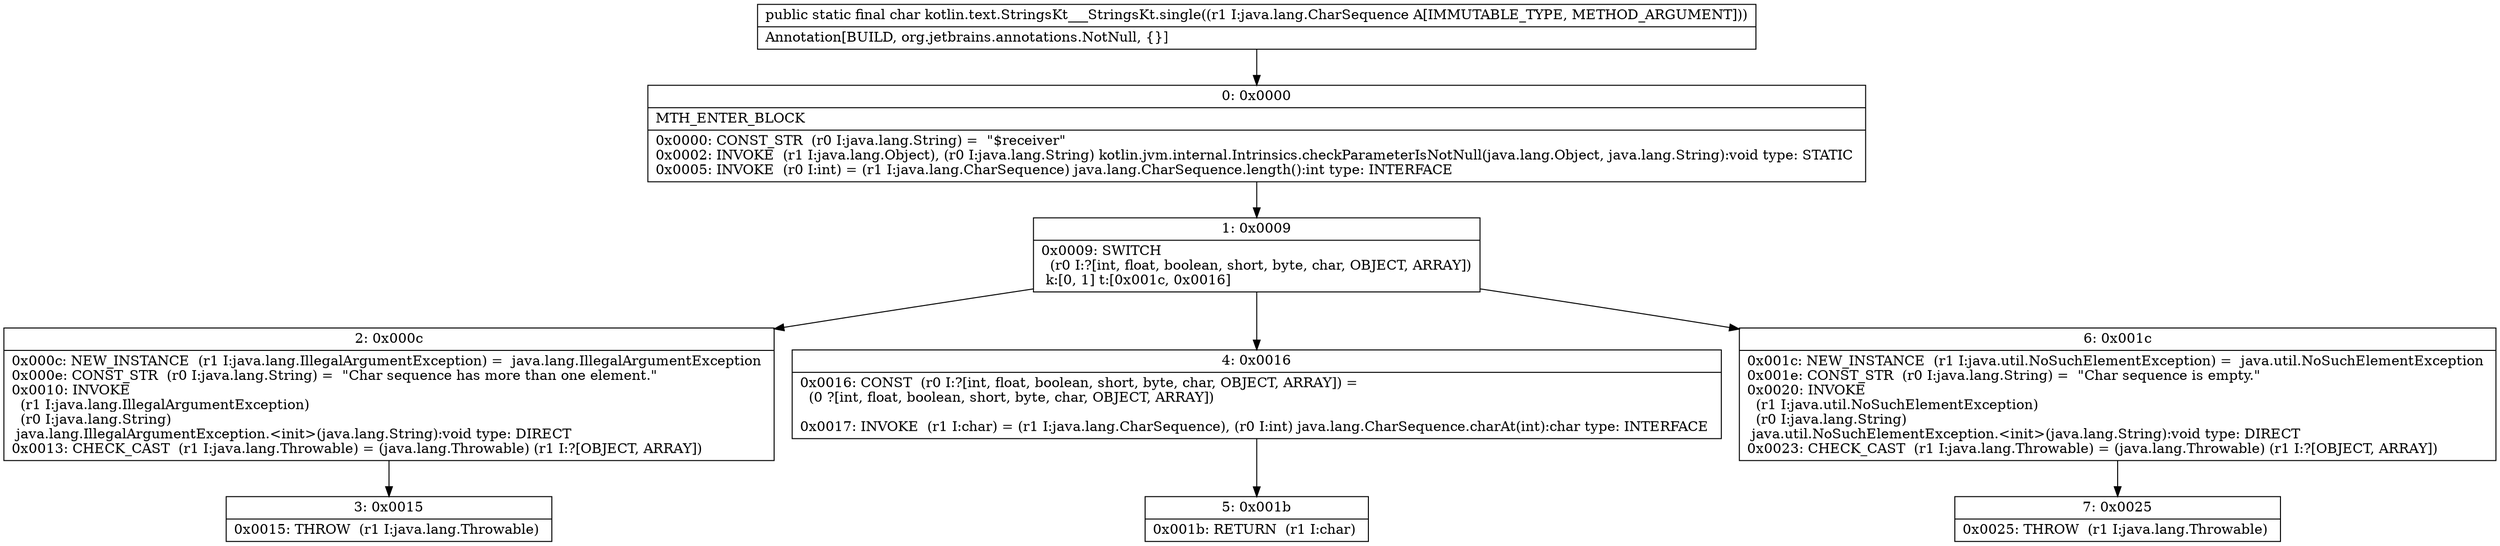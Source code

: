 digraph "CFG forkotlin.text.StringsKt___StringsKt.single(Ljava\/lang\/CharSequence;)C" {
Node_0 [shape=record,label="{0\:\ 0x0000|MTH_ENTER_BLOCK\l|0x0000: CONST_STR  (r0 I:java.lang.String) =  \"$receiver\" \l0x0002: INVOKE  (r1 I:java.lang.Object), (r0 I:java.lang.String) kotlin.jvm.internal.Intrinsics.checkParameterIsNotNull(java.lang.Object, java.lang.String):void type: STATIC \l0x0005: INVOKE  (r0 I:int) = (r1 I:java.lang.CharSequence) java.lang.CharSequence.length():int type: INTERFACE \l}"];
Node_1 [shape=record,label="{1\:\ 0x0009|0x0009: SWITCH  \l  (r0 I:?[int, float, boolean, short, byte, char, OBJECT, ARRAY])\l k:[0, 1] t:[0x001c, 0x0016] \l}"];
Node_2 [shape=record,label="{2\:\ 0x000c|0x000c: NEW_INSTANCE  (r1 I:java.lang.IllegalArgumentException) =  java.lang.IllegalArgumentException \l0x000e: CONST_STR  (r0 I:java.lang.String) =  \"Char sequence has more than one element.\" \l0x0010: INVOKE  \l  (r1 I:java.lang.IllegalArgumentException)\l  (r0 I:java.lang.String)\l java.lang.IllegalArgumentException.\<init\>(java.lang.String):void type: DIRECT \l0x0013: CHECK_CAST  (r1 I:java.lang.Throwable) = (java.lang.Throwable) (r1 I:?[OBJECT, ARRAY]) \l}"];
Node_3 [shape=record,label="{3\:\ 0x0015|0x0015: THROW  (r1 I:java.lang.Throwable) \l}"];
Node_4 [shape=record,label="{4\:\ 0x0016|0x0016: CONST  (r0 I:?[int, float, boolean, short, byte, char, OBJECT, ARRAY]) = \l  (0 ?[int, float, boolean, short, byte, char, OBJECT, ARRAY])\l \l0x0017: INVOKE  (r1 I:char) = (r1 I:java.lang.CharSequence), (r0 I:int) java.lang.CharSequence.charAt(int):char type: INTERFACE \l}"];
Node_5 [shape=record,label="{5\:\ 0x001b|0x001b: RETURN  (r1 I:char) \l}"];
Node_6 [shape=record,label="{6\:\ 0x001c|0x001c: NEW_INSTANCE  (r1 I:java.util.NoSuchElementException) =  java.util.NoSuchElementException \l0x001e: CONST_STR  (r0 I:java.lang.String) =  \"Char sequence is empty.\" \l0x0020: INVOKE  \l  (r1 I:java.util.NoSuchElementException)\l  (r0 I:java.lang.String)\l java.util.NoSuchElementException.\<init\>(java.lang.String):void type: DIRECT \l0x0023: CHECK_CAST  (r1 I:java.lang.Throwable) = (java.lang.Throwable) (r1 I:?[OBJECT, ARRAY]) \l}"];
Node_7 [shape=record,label="{7\:\ 0x0025|0x0025: THROW  (r1 I:java.lang.Throwable) \l}"];
MethodNode[shape=record,label="{public static final char kotlin.text.StringsKt___StringsKt.single((r1 I:java.lang.CharSequence A[IMMUTABLE_TYPE, METHOD_ARGUMENT]))  | Annotation[BUILD, org.jetbrains.annotations.NotNull, \{\}]\l}"];
MethodNode -> Node_0;
Node_0 -> Node_1;
Node_1 -> Node_2;
Node_1 -> Node_4;
Node_1 -> Node_6;
Node_2 -> Node_3;
Node_4 -> Node_5;
Node_6 -> Node_7;
}

